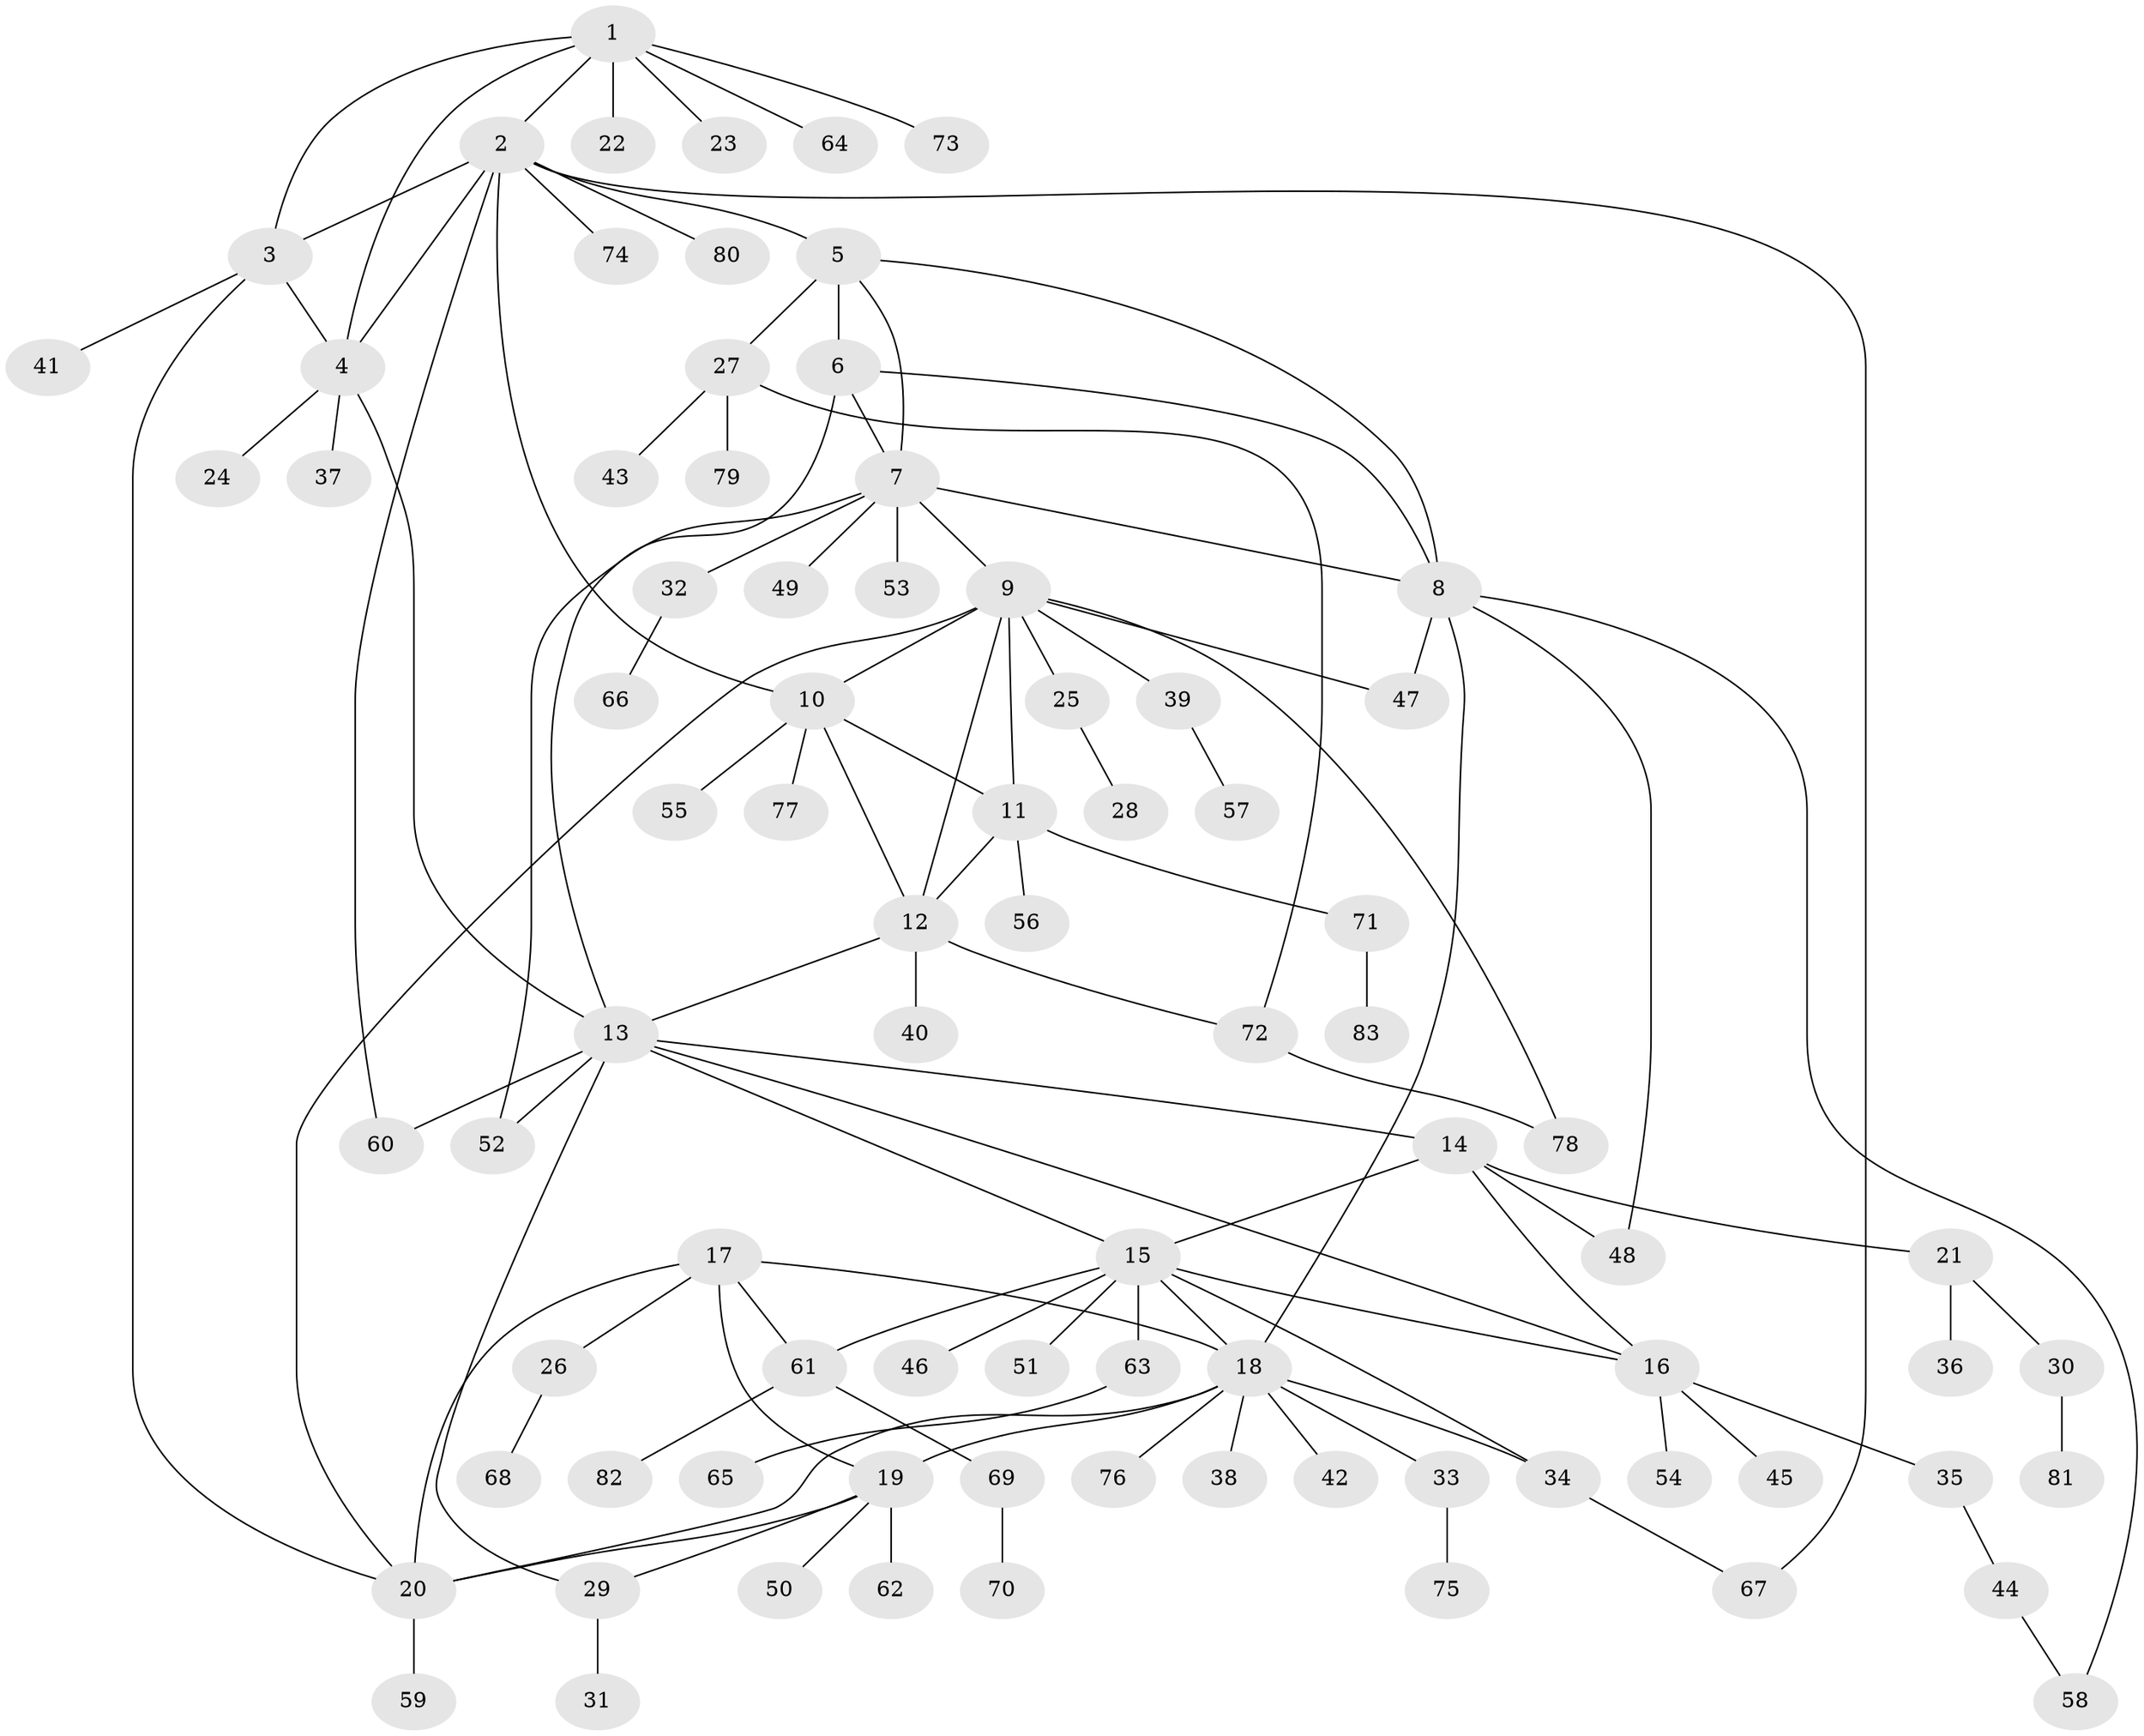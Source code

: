 // coarse degree distribution, {5: 0.03508771929824561, 10: 0.03508771929824561, 11: 0.03508771929824561, 4: 0.08771929824561403, 7: 0.05263157894736842, 8: 0.017543859649122806, 3: 0.08771929824561403, 1: 0.5263157894736842, 2: 0.12280701754385964}
// Generated by graph-tools (version 1.1) at 2025/42/03/06/25 10:42:13]
// undirected, 83 vertices, 114 edges
graph export_dot {
graph [start="1"]
  node [color=gray90,style=filled];
  1;
  2;
  3;
  4;
  5;
  6;
  7;
  8;
  9;
  10;
  11;
  12;
  13;
  14;
  15;
  16;
  17;
  18;
  19;
  20;
  21;
  22;
  23;
  24;
  25;
  26;
  27;
  28;
  29;
  30;
  31;
  32;
  33;
  34;
  35;
  36;
  37;
  38;
  39;
  40;
  41;
  42;
  43;
  44;
  45;
  46;
  47;
  48;
  49;
  50;
  51;
  52;
  53;
  54;
  55;
  56;
  57;
  58;
  59;
  60;
  61;
  62;
  63;
  64;
  65;
  66;
  67;
  68;
  69;
  70;
  71;
  72;
  73;
  74;
  75;
  76;
  77;
  78;
  79;
  80;
  81;
  82;
  83;
  1 -- 2;
  1 -- 3;
  1 -- 4;
  1 -- 22;
  1 -- 23;
  1 -- 64;
  1 -- 73;
  2 -- 3;
  2 -- 4;
  2 -- 5;
  2 -- 10;
  2 -- 60;
  2 -- 67;
  2 -- 74;
  2 -- 80;
  3 -- 4;
  3 -- 20;
  3 -- 41;
  4 -- 13;
  4 -- 24;
  4 -- 37;
  5 -- 6;
  5 -- 7;
  5 -- 8;
  5 -- 27;
  6 -- 7;
  6 -- 8;
  6 -- 13;
  7 -- 8;
  7 -- 9;
  7 -- 32;
  7 -- 49;
  7 -- 52;
  7 -- 53;
  8 -- 18;
  8 -- 47;
  8 -- 48;
  8 -- 58;
  9 -- 10;
  9 -- 11;
  9 -- 12;
  9 -- 20;
  9 -- 25;
  9 -- 39;
  9 -- 47;
  9 -- 78;
  10 -- 11;
  10 -- 12;
  10 -- 55;
  10 -- 77;
  11 -- 12;
  11 -- 56;
  11 -- 71;
  12 -- 13;
  12 -- 40;
  12 -- 72;
  13 -- 14;
  13 -- 15;
  13 -- 16;
  13 -- 29;
  13 -- 52;
  13 -- 60;
  14 -- 15;
  14 -- 16;
  14 -- 21;
  14 -- 48;
  15 -- 16;
  15 -- 18;
  15 -- 34;
  15 -- 46;
  15 -- 51;
  15 -- 61;
  15 -- 63;
  16 -- 35;
  16 -- 45;
  16 -- 54;
  17 -- 18;
  17 -- 19;
  17 -- 20;
  17 -- 26;
  17 -- 61;
  18 -- 19;
  18 -- 20;
  18 -- 33;
  18 -- 34;
  18 -- 38;
  18 -- 42;
  18 -- 76;
  19 -- 20;
  19 -- 29;
  19 -- 50;
  19 -- 62;
  20 -- 59;
  21 -- 30;
  21 -- 36;
  25 -- 28;
  26 -- 68;
  27 -- 43;
  27 -- 72;
  27 -- 79;
  29 -- 31;
  30 -- 81;
  32 -- 66;
  33 -- 75;
  34 -- 67;
  35 -- 44;
  39 -- 57;
  44 -- 58;
  61 -- 69;
  61 -- 82;
  63 -- 65;
  69 -- 70;
  71 -- 83;
  72 -- 78;
}
